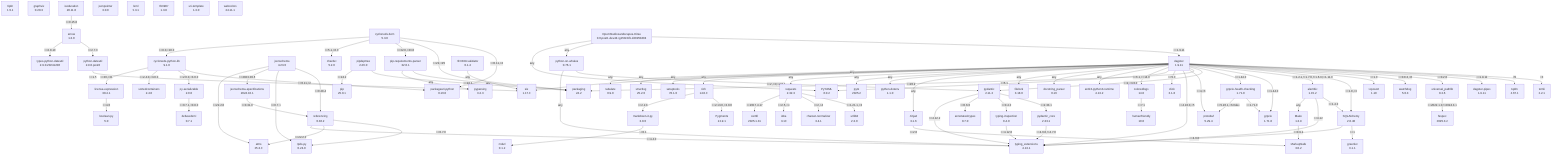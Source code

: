 flowchart TD
    classDef missing stroke-dasharray: 5
    alembic["alembic\n1.15.2"]
    annotated-types["annotated-types\n0.7.0"]
    antlr4-python3-runtime["antlr4-python3-runtime\n4.13.2"]
    arrow["arrow\n1.3.0"]
    attrs["attrs\n25.3.0"]
    boolean-py["boolean.py\n5.0"]
    certifi["certifi\n2025.1.31"]
    chardet["chardet\n5.2.0"]
    charset-normalizer["charset-normalizer\n3.4.1"]
    click_0["click\n8.1.8"]
    coloredlogs["coloredlogs\n14.0"]
    cyclonedx-bom["cyclonedx-bom\n5.3.0"]
    cyclonedx-python-lib["cyclonedx-python-lib\n9.1.0"]
    dagster-pipes["dagster-pipes\n1.9.11"]
    dagster["dagster\n1.9.11"]
    defusedxml["defusedxml\n0.7.1"]
    docstring-parser["docstring_parser\n0.16"]
    filelock["filelock\n3.18.0"]
    fqdn["fqdn\n1.5.1"]
    fsspec["fsspec\n2025.3.2"]
    graphviz["graphviz\n0.20.3"]
    greenlet["greenlet\n3.1.1"]
    grpcio-health-checking["grpcio-health-checking\n1.71.0"]
    grpcio["grpcio\n1.71.0"]
    humanfriendly["humanfriendly\n10.0"]
    idna["idna\n3.10"]
    isoduration["isoduration\n20.11.0"]
    jinja2["Jinja2\n3.1.6"]
    jsonpointer["jsonpointer\n3.0.0"]
    jsonschema-specifications["jsonschema-specifications\n2024.10.1"]
    jsonschema["jsonschema\n4.23.0"]
    license-expression["license-expression\n30.4.1"]
    lxml["lxml\n5.3.1"]
    mako["Mako\n1.3.9"]
    markdown-it-py["markdown-it-py\n3.0.0"]
    markupsafe["MarkupSafe\n3.0.2"]
    mdurl["mdurl\n0.1.2"]
    openstudiolandscapes-kitsu["OpenStudioLandscapes-Kitsu\n0.0.post1.dev44+g158c1fb.d20250404"]
    packageurl-python["packageurl-python\n0.16.0"]
    packaging["packaging\n24.2"]
    pip-requirements-parser["pip-requirements-parser\n32.0.1"]
    pip["pip\n25.0.1"]
    pipdeptree["pipdeptree\n2.26.0"]
    protobuf["protobuf\n5.29.4"]
    py-serializable["py-serializable\n2.0.0"]
    pydantic-core["pydantic_core\n2.33.1"]
    pydantic["pydantic\n2.11.2"]
    pygments["Pygments\n2.19.1"]
    pyparsing["pyparsing\n3.2.3"]
    python-dateutil["python-dateutil\n2.9.0.post0"]
    python-dotenv["python-dotenv\n1.1.0"]
    python-on-whales["python-on-whales\n0.76.1"]
    pytz["pytz\n2025.2"]
    pyyaml["PyYAML\n6.0.2"]
    referencing["referencing\n0.36.2"]
    requests["requests\n2.32.3"]
    rfc3339-validator["rfc3339-validator\n0.1.4"]
    rfc3987["rfc3987\n1.3.8"]
    rich["rich\n14.0.0"]
    rpds-py["rpds-py\n0.24.0"]
    setuptools["setuptools\n78.1.0"]
    six["six\n1.17.0"]
    sortedcontainers["sortedcontainers\n2.4.0"]
    sqlalchemy["SQLAlchemy\n2.0.40"]
    structlog["structlog\n25.2.0"]
    tabulate["tabulate\n0.9.0"]
    tomli["tomli\n2.2.1"]
    toposort["toposort\n1.10"]
    tqdm["tqdm\n4.67.1"]
    types-python-dateutil["types-python-dateutil\n2.9.0.20241206"]
    typing-extensions["typing_extensions\n4.13.1"]
    typing-inspection["typing-inspection\n0.4.0"]
    universal-pathlib["universal_pathlib\n0.2.6"]
    uri-template["uri-template\n1.3.0"]
    urllib3["urllib3\n2.3.0"]
    watchdog["watchdog\n5.0.3"]
    webcolors["webcolors\n24.11.1"]
    alembic -- ">=1.4.0" --> sqlalchemy
    alembic -- ">=4.12" --> typing-extensions
    alembic -- "any" --> mako
    arrow -- ">=2.7.0" --> python-dateutil
    arrow -- ">=2.8.10" --> types-python-dateutil
    coloredlogs -- ">=7.1" --> humanfriendly
    cyclonedx-bom -- ">=0.11,<2" --> packageurl-python
    cyclonedx-bom -- ">=22,<25" --> packaging
    cyclonedx-bom -- ">=32.0,<33.0" --> pip-requirements-parser
    cyclonedx-bom -- ">=5.1,<6.0" --> chardet
    cyclonedx-bom -- ">=8.0,<10.0" --> cyclonedx-python-lib
    cyclonedx-python-lib -- ">=0.11,<2" --> packageurl-python
    cyclonedx-python-lib -- ">=2.0.0,<3.0.0" --> py-serializable
    cyclonedx-python-lib -- ">=2.4.0,<3.0.0" --> sortedcontainers
    cyclonedx-python-lib -- ">=30,<31" --> license-expression
    dagster -- "<3" --> tomli
    dagster -- "<5" --> tqdm
    dagster -- "==1.9.11" --> dagster-pipes
    dagster -- ">=0.2.0" --> universal-pathlib
    dagster -- ">=0.8.3,<6" --> watchdog
    dagster -- ">=1.0" --> toposort
    dagster -- ">=1.0,<3" --> sqlalchemy
    dagster -- ">=1.2.1,!=1.7.0,!=1.6.3,!=1.11.0" --> alembic
    dagster -- ">=1.44.0" --> grpcio
    dagster -- ">=1.44.0" --> grpcio-health-checking
    dagster -- ">=2,<3.0.0" --> pydantic
    dagster -- ">=20.9" --> packaging
    dagster -- ">=4,<6" --> protobuf
    dagster -- ">=4.10.0,<5" --> typing-extensions
    dagster -- ">=5.0" --> click_0
    dagster -- ">=5.1" --> pyyaml
    dagster -- ">=6.1,<=14.0" --> coloredlogs
    dagster -- "any" --> antlr4-python3-runtime
    dagster -- "any" --> docstring-parser
    dagster -- "any" --> filelock
    dagster -- "any" --> jinja2
    dagster -- "any" --> python-dotenv
    dagster -- "any" --> pytz
    dagster -- "any" --> requests
    dagster -- "any" --> rich
    dagster -- "any" --> setuptools
    dagster -- "any" --> six
    dagster -- "any" --> structlog
    dagster -- "any" --> tabulate
    grpcio-health-checking -- ">=1.71.0" --> grpcio
    grpcio-health-checking -- ">=5.26.1,<6.0dev" --> protobuf
    isoduration -- ">=0.15.0" --> arrow
    jinja2 -- ">=2.0" --> markupsafe
    jsonschema -- ">=0.28.4" --> referencing
    jsonschema -- ">=0.7.1" --> rpds-py
    jsonschema -- ">=2023.03.6" --> jsonschema-specifications
    jsonschema -- ">=22.2.0" --> attrs
    jsonschema-specifications -- ">=0.31.0" --> referencing
    license-expression -- ">=4.0" --> boolean-py
    mako -- ">=0.9.2" --> markupsafe
    markdown-it-py -- "~=0.1" --> mdurl
    openstudiolandscapes-kitsu -- "==1.9.11" --> dagster
    openstudiolandscapes-kitsu -- "any" --> python-on-whales
    openstudiolandscapes-kitsu -- "any" --> pyyaml
    pip-requirements-parser -- "any" --> packaging
    pip-requirements-parser -- "any" --> pyparsing
    pipdeptree -- ">=24.1" --> packaging
    pipdeptree -- ">=24.2" --> pip
    py-serializable -- ">=0.7.1,<0.8.0" --> defusedxml
    pydantic -- "==2.33.1" --> pydantic-core
    pydantic -- ">=0.4.0" --> typing-inspection
    pydantic -- ">=0.6.0" --> annotated-types
    pydantic -- ">=4.12.2" --> typing-extensions
    pydantic-core -- ">=4.6.0,!=4.7.0" --> typing-extensions
    python-dateutil -- ">=1.5" --> six
    python-on-whales -- ">=2,<3,!=2.0.*" --> pydantic
    python-on-whales -- "any" --> typing-extensions
    referencing -- ">=0.7.0" --> rpds-py
    referencing -- ">=22.2.0" --> attrs
    referencing -- ">=4.4.0" --> typing-extensions
    requests -- ">=1.21.1,<3" --> urllib3
    requests -- ">=2,<4" --> charset-normalizer
    requests -- ">=2.5,<4" --> idna
    requests -- ">=2017.4.17" --> certifi
    rfc3339-validator -- "any" --> six
    rich -- ">=2.13.0,<3.0.0" --> pygments
    rich -- ">=2.2.0" --> markdown-it-py
    sqlalchemy -- ">=1" --> greenlet
    sqlalchemy -- ">=4.6.0" --> typing-extensions
    typing-inspection -- ">=4.12.0" --> typing-extensions
    universal-pathlib -- ">=2022.1.0,!=2024.3.1" --> fsspec